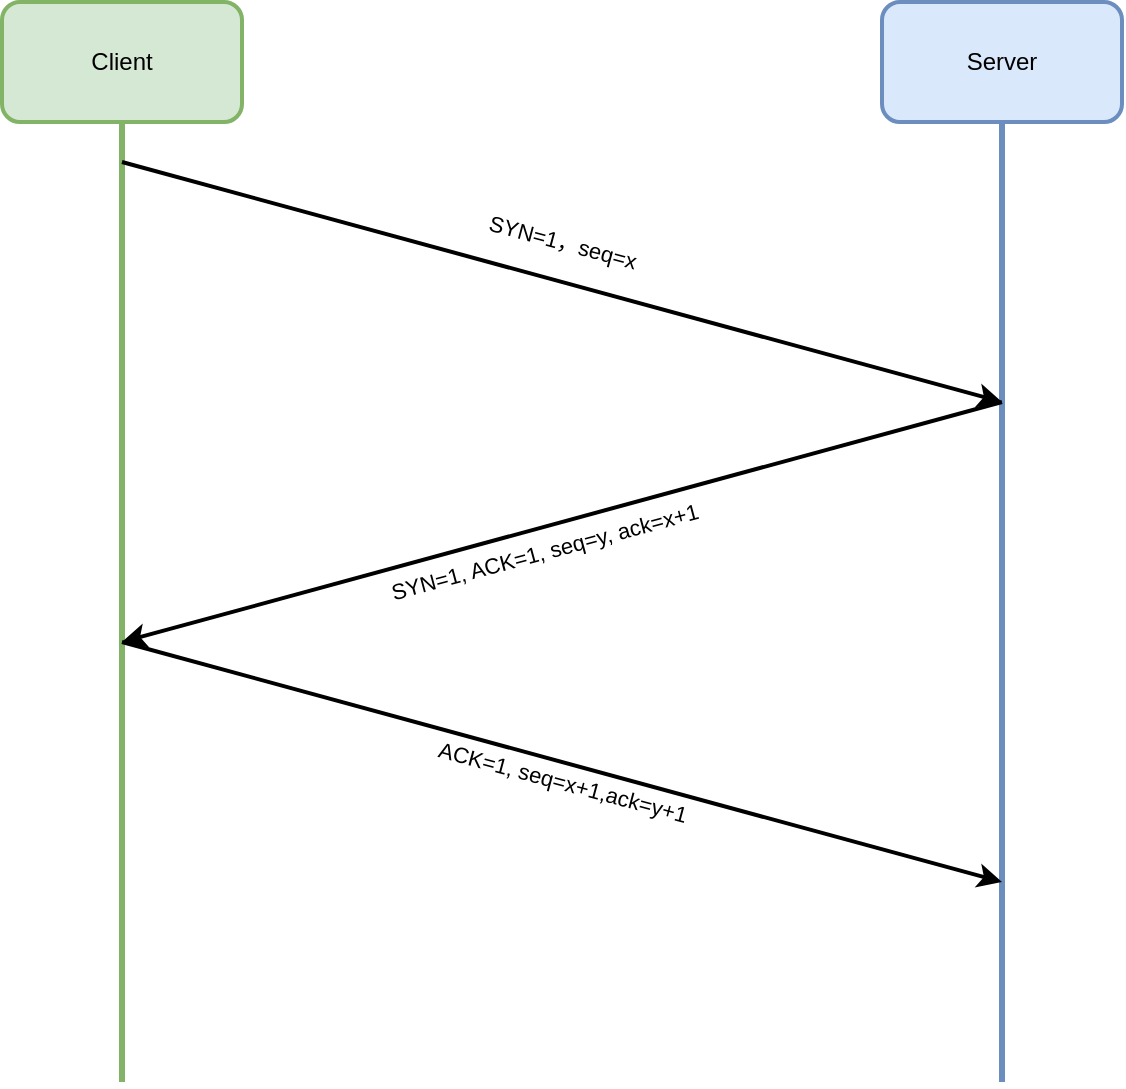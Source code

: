 <mxfile version="14.3.0" type="device" pages="3"><diagram id="fNsVW9p-7cJQ__Y8S0yf" name="TCP3次握手"><mxGraphModel dx="530" dy="593" grid="1" gridSize="10" guides="1" tooltips="1" connect="1" arrows="1" fold="1" page="1" pageScale="1" pageWidth="827" pageHeight="1169" math="0" shadow="0"><root><mxCell id="0"/><mxCell id="1" parent="0"/><mxCell id="cJDcOloGkj9Hld-pkx34-11" value="" style="group" parent="1" vertex="1" connectable="0"><mxGeometry x="120" y="160" width="120" height="540" as="geometry"/></mxCell><mxCell id="cJDcOloGkj9Hld-pkx34-9" value="Client" style="rounded=1;whiteSpace=wrap;html=1;strokeWidth=2;fillColor=#d5e8d4;strokeColor=#82b366;" parent="cJDcOloGkj9Hld-pkx34-11" vertex="1"><mxGeometry width="120" height="60" as="geometry"/></mxCell><mxCell id="cJDcOloGkj9Hld-pkx34-10" value="" style="endArrow=none;html=1;entryX=0.5;entryY=1;entryDx=0;entryDy=0;fillColor=#d5e8d4;strokeColor=#82b366;strokeWidth=3;" parent="cJDcOloGkj9Hld-pkx34-11" target="cJDcOloGkj9Hld-pkx34-9" edge="1"><mxGeometry width="50" height="50" relative="1" as="geometry"><mxPoint x="60" y="540" as="sourcePoint"/><mxPoint x="50" y="120" as="targetPoint"/></mxGeometry></mxCell><mxCell id="cJDcOloGkj9Hld-pkx34-12" value="" style="group" parent="1" vertex="1" connectable="0"><mxGeometry x="560" y="160" width="120" height="540" as="geometry"/></mxCell><mxCell id="cJDcOloGkj9Hld-pkx34-13" value="Server" style="rounded=1;whiteSpace=wrap;html=1;strokeWidth=2;fillColor=#dae8fc;strokeColor=#6c8ebf;" parent="cJDcOloGkj9Hld-pkx34-12" vertex="1"><mxGeometry width="120" height="60" as="geometry"/></mxCell><mxCell id="cJDcOloGkj9Hld-pkx34-14" value="" style="endArrow=none;html=1;entryX=0.5;entryY=1;entryDx=0;entryDy=0;fillColor=#dae8fc;strokeColor=#6c8ebf;strokeWidth=3;" parent="cJDcOloGkj9Hld-pkx34-12" target="cJDcOloGkj9Hld-pkx34-13" edge="1"><mxGeometry width="50" height="50" relative="1" as="geometry"><mxPoint x="60" y="540" as="sourcePoint"/><mxPoint x="50" y="120" as="targetPoint"/></mxGeometry></mxCell><mxCell id="cJDcOloGkj9Hld-pkx34-15" value="" style="endArrow=classic;html=1;strokeWidth=2;" parent="1" edge="1"><mxGeometry relative="1" as="geometry"><mxPoint x="180" y="240" as="sourcePoint"/><mxPoint x="620" y="360" as="targetPoint"/></mxGeometry></mxCell><mxCell id="cJDcOloGkj9Hld-pkx34-16" value="SYN=1，seq=x" style="edgeLabel;resizable=0;html=1;align=center;verticalAlign=middle;rotation=15;" parent="cJDcOloGkj9Hld-pkx34-15" connectable="0" vertex="1"><mxGeometry relative="1" as="geometry"><mxPoint y="-20.01" as="offset"/></mxGeometry></mxCell><mxCell id="cJDcOloGkj9Hld-pkx34-17" value="" style="endArrow=classic;html=1;strokeWidth=2;" parent="1" edge="1"><mxGeometry relative="1" as="geometry"><mxPoint x="620" y="360" as="sourcePoint"/><mxPoint x="180" y="480" as="targetPoint"/></mxGeometry></mxCell><mxCell id="cJDcOloGkj9Hld-pkx34-18" value="SYN=1, ACK=1, seq=y, ack=x+1" style="edgeLabel;resizable=0;html=1;align=center;verticalAlign=middle;rotation=-15;" parent="cJDcOloGkj9Hld-pkx34-17" connectable="0" vertex="1"><mxGeometry relative="1" as="geometry"><mxPoint x="-9.51" y="14.97" as="offset"/></mxGeometry></mxCell><mxCell id="cJDcOloGkj9Hld-pkx34-19" value="" style="endArrow=classic;html=1;strokeWidth=2;" parent="1" edge="1"><mxGeometry relative="1" as="geometry"><mxPoint x="180" y="480" as="sourcePoint"/><mxPoint x="620" y="600" as="targetPoint"/></mxGeometry></mxCell><mxCell id="cJDcOloGkj9Hld-pkx34-20" value="ACK=1, seq=x+1,ack=y+1" style="edgeLabel;resizable=0;html=1;align=center;verticalAlign=middle;rotation=15;" parent="cJDcOloGkj9Hld-pkx34-19" connectable="0" vertex="1"><mxGeometry relative="1" as="geometry"><mxPoint x="0.03" y="10.01" as="offset"/></mxGeometry></mxCell></root></mxGraphModel></diagram><diagram id="La45YzpvDMBM0ILIiblf" name="TCP4次挥手"><mxGraphModel dx="1186" dy="817" grid="1" gridSize="10" guides="1" tooltips="1" connect="1" arrows="1" fold="1" page="1" pageScale="1" pageWidth="827" pageHeight="1169" math="0" shadow="0"><root><mxCell id="5d3jXMtufjFZuGEL9dXk-0"/><mxCell id="5d3jXMtufjFZuGEL9dXk-1" parent="5d3jXMtufjFZuGEL9dXk-0"/><mxCell id="j-47i0FZj-eDfm54PrGm-0" value="" style="group" vertex="1" connectable="0" parent="5d3jXMtufjFZuGEL9dXk-1"><mxGeometry x="120" y="160" width="120" height="540" as="geometry"/></mxCell><mxCell id="j-47i0FZj-eDfm54PrGm-1" value="Client" style="rounded=1;whiteSpace=wrap;html=1;strokeWidth=2;fillColor=#d5e8d4;strokeColor=#82b366;" vertex="1" parent="j-47i0FZj-eDfm54PrGm-0"><mxGeometry width="120" height="60" as="geometry"/></mxCell><mxCell id="j-47i0FZj-eDfm54PrGm-2" value="" style="endArrow=none;html=1;entryX=0.5;entryY=1;entryDx=0;entryDy=0;fillColor=#d5e8d4;strokeColor=#82b366;strokeWidth=3;" edge="1" parent="j-47i0FZj-eDfm54PrGm-0" target="j-47i0FZj-eDfm54PrGm-1"><mxGeometry width="50" height="50" relative="1" as="geometry"><mxPoint x="60" y="540" as="sourcePoint"/><mxPoint x="50" y="120" as="targetPoint"/></mxGeometry></mxCell><mxCell id="j-47i0FZj-eDfm54PrGm-3" value="" style="group" vertex="1" connectable="0" parent="5d3jXMtufjFZuGEL9dXk-1"><mxGeometry x="560" y="160" width="120" height="540" as="geometry"/></mxCell><mxCell id="j-47i0FZj-eDfm54PrGm-4" value="Server" style="rounded=1;whiteSpace=wrap;html=1;strokeWidth=2;fillColor=#dae8fc;strokeColor=#6c8ebf;" vertex="1" parent="j-47i0FZj-eDfm54PrGm-3"><mxGeometry width="120" height="60" as="geometry"/></mxCell><mxCell id="j-47i0FZj-eDfm54PrGm-5" value="" style="endArrow=none;html=1;entryX=0.5;entryY=1;entryDx=0;entryDy=0;fillColor=#dae8fc;strokeColor=#6c8ebf;strokeWidth=3;" edge="1" parent="j-47i0FZj-eDfm54PrGm-3" target="j-47i0FZj-eDfm54PrGm-4"><mxGeometry width="50" height="50" relative="1" as="geometry"><mxPoint x="60" y="540" as="sourcePoint"/><mxPoint x="50" y="120" as="targetPoint"/></mxGeometry></mxCell><mxCell id="j-47i0FZj-eDfm54PrGm-6" value="" style="endArrow=classic;html=1;strokeWidth=2;" edge="1" parent="5d3jXMtufjFZuGEL9dXk-1"><mxGeometry relative="1" as="geometry"><mxPoint x="180" y="240" as="sourcePoint"/><mxPoint x="620" y="360" as="targetPoint"/></mxGeometry></mxCell><mxCell id="j-47i0FZj-eDfm54PrGm-7" value="FIN=1，seq=u" style="edgeLabel;resizable=0;html=1;align=center;verticalAlign=middle;rotation=15;" connectable="0" vertex="1" parent="j-47i0FZj-eDfm54PrGm-6"><mxGeometry relative="1" as="geometry"><mxPoint y="-20.01" as="offset"/></mxGeometry></mxCell><mxCell id="j-47i0FZj-eDfm54PrGm-8" value="" style="endArrow=classic;html=1;strokeWidth=2;" edge="1" parent="5d3jXMtufjFZuGEL9dXk-1"><mxGeometry relative="1" as="geometry"><mxPoint x="620" y="360" as="sourcePoint"/><mxPoint x="180" y="480" as="targetPoint"/></mxGeometry></mxCell><mxCell id="j-47i0FZj-eDfm54PrGm-9" value="ACK=1, seq=v, ack=u+1" style="edgeLabel;resizable=0;html=1;align=center;verticalAlign=middle;rotation=-15;" connectable="0" vertex="1" parent="j-47i0FZj-eDfm54PrGm-8"><mxGeometry relative="1" as="geometry"><mxPoint x="-9.51" y="14.97" as="offset"/></mxGeometry></mxCell><mxCell id="j-47i0FZj-eDfm54PrGm-10" value="" style="endArrow=classic;html=1;strokeWidth=2;" edge="1" parent="5d3jXMtufjFZuGEL9dXk-1"><mxGeometry relative="1" as="geometry"><mxPoint x="180" y="570" as="sourcePoint"/><mxPoint x="620" y="690" as="targetPoint"/></mxGeometry></mxCell><mxCell id="j-47i0FZj-eDfm54PrGm-11" value="ACK=1, seq=u+1,ack=w+1" style="edgeLabel;resizable=0;html=1;align=center;verticalAlign=middle;rotation=15;" connectable="0" vertex="1" parent="j-47i0FZj-eDfm54PrGm-10"><mxGeometry relative="1" as="geometry"><mxPoint x="0.03" y="10.01" as="offset"/></mxGeometry></mxCell><mxCell id="j-47i0FZj-eDfm54PrGm-12" value="" style="endArrow=classic;html=1;strokeWidth=2;" edge="1" parent="5d3jXMtufjFZuGEL9dXk-1"><mxGeometry relative="1" as="geometry"><mxPoint x="620" y="450" as="sourcePoint"/><mxPoint x="180" y="570" as="targetPoint"/></mxGeometry></mxCell><mxCell id="j-47i0FZj-eDfm54PrGm-13" value="FIN=1, seq=w, ack=u+1" style="edgeLabel;resizable=0;html=1;align=center;verticalAlign=middle;rotation=-15;" connectable="0" vertex="1" parent="j-47i0FZj-eDfm54PrGm-12"><mxGeometry relative="1" as="geometry"><mxPoint x="-9.51" y="14.97" as="offset"/></mxGeometry></mxCell></root></mxGraphModel></diagram><diagram id="UCXqv-_lzGqOlRdLCjKV" name="网络数据包"><mxGraphModel dx="1186" dy="822" grid="1" gridSize="10" guides="1" tooltips="1" connect="1" arrows="1" fold="1" page="1" pageScale="1" pageWidth="827" pageHeight="1169" math="0" shadow="0"><root><mxCell id="D3LAXjkf51V98yUPgdUi-0"/><mxCell id="D3LAXjkf51V98yUPgdUi-1" parent="D3LAXjkf51V98yUPgdUi-0"/><mxCell id="D3LAXjkf51V98yUPgdUi-2" value="应用数据" style="rounded=0;whiteSpace=wrap;html=1;fontStyle=1;fontSize=17;fillColor=#d5e8d4;strokeColor=#82b366;strokeWidth=2;" vertex="1" parent="D3LAXjkf51V98yUPgdUi-1"><mxGeometry x="360" y="120" width="120" height="60" as="geometry"/></mxCell><mxCell id="D3LAXjkf51V98yUPgdUi-7" value="" style="group" vertex="1" connectable="0" parent="D3LAXjkf51V98yUPgdUi-1"><mxGeometry x="310" y="220" width="170" height="60" as="geometry"/></mxCell><mxCell id="D3LAXjkf51V98yUPgdUi-3" value="应用数据" style="rounded=0;whiteSpace=wrap;html=1;fontStyle=1;fontSize=17;fillColor=#d5e8d4;strokeColor=#82b366;strokeWidth=2;" vertex="1" parent="D3LAXjkf51V98yUPgdUi-7"><mxGeometry x="50" width="120" height="60" as="geometry"/></mxCell><mxCell id="D3LAXjkf51V98yUPgdUi-6" value="HTTP&lt;br&gt;首部" style="rounded=0;whiteSpace=wrap;html=1;fontSize=17;fillColor=#d5e8d4;strokeColor=#82b366;strokeWidth=2;" vertex="1" parent="D3LAXjkf51V98yUPgdUi-7"><mxGeometry width="50" height="60" as="geometry"/></mxCell><mxCell id="D3LAXjkf51V98yUPgdUi-20" value="" style="group" vertex="1" connectable="0" parent="D3LAXjkf51V98yUPgdUi-1"><mxGeometry x="210" y="420" width="270" height="60" as="geometry"/></mxCell><mxCell id="D3LAXjkf51V98yUPgdUi-15" value="" style="group" vertex="1" connectable="0" parent="D3LAXjkf51V98yUPgdUi-20"><mxGeometry x="100" width="170" height="60" as="geometry"/></mxCell><mxCell id="D3LAXjkf51V98yUPgdUi-16" value="应用数据" style="rounded=0;whiteSpace=wrap;html=1;fontStyle=1;fontSize=17;fillColor=#d5e8d4;strokeColor=#82b366;strokeWidth=2;" vertex="1" parent="D3LAXjkf51V98yUPgdUi-15"><mxGeometry x="50" width="120" height="60" as="geometry"/></mxCell><mxCell id="D3LAXjkf51V98yUPgdUi-17" value="HTTP&lt;br&gt;首部" style="rounded=0;whiteSpace=wrap;html=1;fontSize=17;fillColor=#d5e8d4;strokeColor=#82b366;strokeWidth=2;" vertex="1" parent="D3LAXjkf51V98yUPgdUi-15"><mxGeometry width="50" height="60" as="geometry"/></mxCell><mxCell id="D3LAXjkf51V98yUPgdUi-18" value="TCP&lt;br&gt;首部" style="rounded=0;whiteSpace=wrap;html=1;fontSize=17;fillColor=#d5e8d4;strokeColor=#82b366;strokeWidth=2;" vertex="1" parent="D3LAXjkf51V98yUPgdUi-20"><mxGeometry x="50" width="50" height="60" as="geometry"/></mxCell><mxCell id="D3LAXjkf51V98yUPgdUi-19" value="IP&lt;br&gt;首部" style="rounded=0;whiteSpace=wrap;html=1;fontSize=17;fillColor=#d5e8d4;strokeColor=#82b366;strokeWidth=2;" vertex="1" parent="D3LAXjkf51V98yUPgdUi-20"><mxGeometry width="50" height="60" as="geometry"/></mxCell><mxCell id="D3LAXjkf51V98yUPgdUi-21" value="" style="group" vertex="1" connectable="0" parent="D3LAXjkf51V98yUPgdUi-1"><mxGeometry x="260" y="320" width="220" height="60" as="geometry"/></mxCell><mxCell id="D3LAXjkf51V98yUPgdUi-11" value="" style="group" vertex="1" connectable="0" parent="D3LAXjkf51V98yUPgdUi-21"><mxGeometry x="50" width="170" height="60" as="geometry"/></mxCell><mxCell id="D3LAXjkf51V98yUPgdUi-12" value="应用数据" style="rounded=0;whiteSpace=wrap;html=1;fontStyle=1;fontSize=17;fillColor=#d5e8d4;strokeColor=#82b366;strokeWidth=2;" vertex="1" parent="D3LAXjkf51V98yUPgdUi-11"><mxGeometry x="50" width="120" height="60" as="geometry"/></mxCell><mxCell id="D3LAXjkf51V98yUPgdUi-13" value="HTTP&lt;br&gt;首部" style="rounded=0;whiteSpace=wrap;html=1;fontSize=17;fillColor=#d5e8d4;strokeColor=#82b366;strokeWidth=2;" vertex="1" parent="D3LAXjkf51V98yUPgdUi-11"><mxGeometry width="50" height="60" as="geometry"/></mxCell><mxCell id="D3LAXjkf51V98yUPgdUi-14" value="TCP&lt;br&gt;首部" style="rounded=0;whiteSpace=wrap;html=1;fontSize=17;fillColor=#d5e8d4;strokeColor=#82b366;strokeWidth=2;" vertex="1" parent="D3LAXjkf51V98yUPgdUi-21"><mxGeometry width="50" height="60" as="geometry"/></mxCell><mxCell id="D3LAXjkf51V98yUPgdUi-29" value="" style="group" vertex="1" connectable="0" parent="D3LAXjkf51V98yUPgdUi-1"><mxGeometry x="160" y="520" width="320" height="60" as="geometry"/></mxCell><mxCell id="D3LAXjkf51V98yUPgdUi-22" value="" style="group" vertex="1" connectable="0" parent="D3LAXjkf51V98yUPgdUi-29"><mxGeometry x="50" width="270" height="60" as="geometry"/></mxCell><mxCell id="D3LAXjkf51V98yUPgdUi-23" value="" style="group" vertex="1" connectable="0" parent="D3LAXjkf51V98yUPgdUi-22"><mxGeometry x="100" width="170" height="60" as="geometry"/></mxCell><mxCell id="D3LAXjkf51V98yUPgdUi-24" value="应用数据" style="rounded=0;whiteSpace=wrap;html=1;fontStyle=1;fontSize=17;fillColor=#d5e8d4;strokeColor=#82b366;strokeWidth=2;" vertex="1" parent="D3LAXjkf51V98yUPgdUi-23"><mxGeometry x="50" width="120" height="60" as="geometry"/></mxCell><mxCell id="D3LAXjkf51V98yUPgdUi-25" value="HTTP&lt;br&gt;首部" style="rounded=0;whiteSpace=wrap;html=1;fontSize=17;fillColor=#d5e8d4;strokeColor=#82b366;strokeWidth=2;" vertex="1" parent="D3LAXjkf51V98yUPgdUi-23"><mxGeometry width="50" height="60" as="geometry"/></mxCell><mxCell id="D3LAXjkf51V98yUPgdUi-26" value="TCP&lt;br&gt;首部" style="rounded=0;whiteSpace=wrap;html=1;fontSize=17;fillColor=#d5e8d4;strokeColor=#82b366;strokeWidth=2;" vertex="1" parent="D3LAXjkf51V98yUPgdUi-22"><mxGeometry x="50" width="50" height="60" as="geometry"/></mxCell><mxCell id="D3LAXjkf51V98yUPgdUi-27" value="IP&lt;br&gt;首部" style="rounded=0;whiteSpace=wrap;html=1;fontSize=17;fillColor=#d5e8d4;strokeColor=#82b366;strokeWidth=2;" vertex="1" parent="D3LAXjkf51V98yUPgdUi-22"><mxGeometry width="50" height="60" as="geometry"/></mxCell><mxCell id="D3LAXjkf51V98yUPgdUi-28" value="以太网&lt;br&gt;首部" style="rounded=0;whiteSpace=wrap;html=1;fontSize=17;fillColor=#d5e8d4;strokeColor=#82b366;strokeWidth=2;" vertex="1" parent="D3LAXjkf51V98yUPgdUi-29"><mxGeometry x="-10" width="60" height="60" as="geometry"/></mxCell><mxCell id="D3LAXjkf51V98yUPgdUi-30" value="CRC" style="rounded=0;whiteSpace=wrap;html=1;fontSize=17;fillColor=#d5e8d4;strokeColor=#82b366;strokeWidth=2;" vertex="1" parent="D3LAXjkf51V98yUPgdUi-1"><mxGeometry x="480" y="520" width="50" height="60" as="geometry"/></mxCell><mxCell id="D3LAXjkf51V98yUPgdUi-31" value="应用层" style="rounded=0;whiteSpace=wrap;html=1;strokeWidth=2;fontSize=17;fillColor=#dae8fc;strokeColor=#6c8ebf;" vertex="1" parent="D3LAXjkf51V98yUPgdUi-1"><mxGeometry x="645" y="180" width="120" height="60" as="geometry"/></mxCell><mxCell id="D3LAXjkf51V98yUPgdUi-32" value="传输层" style="rounded=0;whiteSpace=wrap;html=1;strokeWidth=2;fontSize=17;fillColor=#dae8fc;strokeColor=#6c8ebf;" vertex="1" parent="D3LAXjkf51V98yUPgdUi-1"><mxGeometry x="645" y="320" width="120" height="60" as="geometry"/></mxCell><mxCell id="D3LAXjkf51V98yUPgdUi-33" value="网络层" style="rounded=0;whiteSpace=wrap;html=1;strokeWidth=2;fontSize=17;fillColor=#dae8fc;strokeColor=#6c8ebf;" vertex="1" parent="D3LAXjkf51V98yUPgdUi-1"><mxGeometry x="645" y="420" width="120" height="60" as="geometry"/></mxCell><mxCell id="D3LAXjkf51V98yUPgdUi-34" value="链路层" style="rounded=0;whiteSpace=wrap;html=1;strokeWidth=2;fontSize=17;fillColor=#dae8fc;strokeColor=#6c8ebf;" vertex="1" parent="D3LAXjkf51V98yUPgdUi-1"><mxGeometry x="645" y="520" width="120" height="60" as="geometry"/></mxCell><mxCell id="D3LAXjkf51V98yUPgdUi-35" value="14" style="text;html=1;align=center;verticalAlign=middle;resizable=0;points=[];autosize=1;fontSize=17;" vertex="1" parent="D3LAXjkf51V98yUPgdUi-1"><mxGeometry x="160" y="585" width="30" height="30" as="geometry"/></mxCell><mxCell id="D3LAXjkf51V98yUPgdUi-36" value="20" style="text;html=1;align=center;verticalAlign=middle;resizable=0;points=[];autosize=1;fontSize=17;" vertex="1" parent="D3LAXjkf51V98yUPgdUi-1"><mxGeometry x="220" y="585" width="30" height="30" as="geometry"/></mxCell><mxCell id="D3LAXjkf51V98yUPgdUi-37" value="20" style="text;html=1;align=center;verticalAlign=middle;resizable=0;points=[];autosize=1;fontSize=17;" vertex="1" parent="D3LAXjkf51V98yUPgdUi-1"><mxGeometry x="270" y="585" width="30" height="30" as="geometry"/></mxCell><mxCell id="D3LAXjkf51V98yUPgdUi-39" value="" style="endArrow=classic;html=1;fontSize=17;fontColor=#007FFF;strokeWidth=3;exitX=1;exitY=1;exitDx=0;exitDy=0;entryX=1;entryY=0;entryDx=0;entryDy=0;" edge="1" parent="D3LAXjkf51V98yUPgdUi-1" source="D3LAXjkf51V98yUPgdUi-2" target="D3LAXjkf51V98yUPgdUi-3"><mxGeometry width="50" height="50" relative="1" as="geometry"><mxPoint x="480" y="182" as="sourcePoint"/><mxPoint x="480" y="217" as="targetPoint"/></mxGeometry></mxCell><mxCell id="D3LAXjkf51V98yUPgdUi-40" value="" style="endArrow=classic;html=1;fontSize=17;fontColor=#007FFF;strokeWidth=3;exitX=1;exitY=1;exitDx=0;exitDy=0;entryX=1;entryY=0;entryDx=0;entryDy=0;" edge="1" parent="D3LAXjkf51V98yUPgdUi-1" source="D3LAXjkf51V98yUPgdUi-3" target="D3LAXjkf51V98yUPgdUi-12"><mxGeometry width="50" height="50" relative="1" as="geometry"><mxPoint x="490" y="208" as="sourcePoint"/><mxPoint x="490" y="243" as="targetPoint"/></mxGeometry></mxCell><mxCell id="D3LAXjkf51V98yUPgdUi-41" value="" style="endArrow=classic;html=1;fontSize=17;fontColor=#007FFF;strokeWidth=3;exitX=1;exitY=1;exitDx=0;exitDy=0;entryX=1;entryY=0;entryDx=0;entryDy=0;" edge="1" parent="D3LAXjkf51V98yUPgdUi-1" source="D3LAXjkf51V98yUPgdUi-12" target="D3LAXjkf51V98yUPgdUi-16"><mxGeometry width="50" height="50" relative="1" as="geometry"><mxPoint x="490" y="290" as="sourcePoint"/><mxPoint x="490" y="330" as="targetPoint"/></mxGeometry></mxCell><mxCell id="D3LAXjkf51V98yUPgdUi-42" value="" style="endArrow=classic;html=1;fontSize=17;fontColor=#007FFF;strokeWidth=3;exitX=1;exitY=1;exitDx=0;exitDy=0;entryX=0;entryY=0;entryDx=0;entryDy=0;" edge="1" parent="D3LAXjkf51V98yUPgdUi-1" source="D3LAXjkf51V98yUPgdUi-16" target="D3LAXjkf51V98yUPgdUi-30"><mxGeometry width="50" height="50" relative="1" as="geometry"><mxPoint x="500" y="300" as="sourcePoint"/><mxPoint x="500" y="340" as="targetPoint"/></mxGeometry></mxCell><mxCell id="D3LAXjkf51V98yUPgdUi-43" value="" style="endArrow=classic;html=1;fontSize=17;fontColor=#007FFF;strokeWidth=3;exitX=0;exitY=1;exitDx=0;exitDy=0;entryX=0;entryY=0;entryDx=0;entryDy=0;" edge="1" parent="D3LAXjkf51V98yUPgdUi-1" source="D3LAXjkf51V98yUPgdUi-2" target="D3LAXjkf51V98yUPgdUi-3"><mxGeometry width="50" height="50" relative="1" as="geometry"><mxPoint x="510" y="310" as="sourcePoint"/><mxPoint x="510" y="350" as="targetPoint"/></mxGeometry></mxCell><mxCell id="D3LAXjkf51V98yUPgdUi-44" value="" style="endArrow=classic;html=1;fontSize=17;fontColor=#007FFF;strokeWidth=3;exitX=0;exitY=1;exitDx=0;exitDy=0;entryX=0;entryY=0;entryDx=0;entryDy=0;" edge="1" parent="D3LAXjkf51V98yUPgdUi-1" source="D3LAXjkf51V98yUPgdUi-6" target="D3LAXjkf51V98yUPgdUi-13"><mxGeometry width="50" height="50" relative="1" as="geometry"><mxPoint x="520" y="320" as="sourcePoint"/><mxPoint x="520" y="360" as="targetPoint"/></mxGeometry></mxCell><mxCell id="D3LAXjkf51V98yUPgdUi-45" value="" style="endArrow=classic;html=1;fontSize=17;fontColor=#007FFF;strokeWidth=3;exitX=0;exitY=1;exitDx=0;exitDy=0;entryX=0;entryY=0;entryDx=0;entryDy=0;" edge="1" parent="D3LAXjkf51V98yUPgdUi-1" source="D3LAXjkf51V98yUPgdUi-14" target="D3LAXjkf51V98yUPgdUi-18"><mxGeometry width="50" height="50" relative="1" as="geometry"><mxPoint x="530" y="330" as="sourcePoint"/><mxPoint x="530" y="370" as="targetPoint"/></mxGeometry></mxCell><mxCell id="D3LAXjkf51V98yUPgdUi-46" value="" style="endArrow=classic;html=1;fontSize=17;fontColor=#007FFF;strokeWidth=3;exitX=0;exitY=1;exitDx=0;exitDy=0;entryX=1;entryY=0;entryDx=0;entryDy=0;" edge="1" parent="D3LAXjkf51V98yUPgdUi-1" source="D3LAXjkf51V98yUPgdUi-19" target="D3LAXjkf51V98yUPgdUi-28"><mxGeometry width="50" height="50" relative="1" as="geometry"><mxPoint x="540" y="340" as="sourcePoint"/><mxPoint x="540" y="380" as="targetPoint"/></mxGeometry></mxCell><mxCell id="D3LAXjkf51V98yUPgdUi-47" value="4" style="text;html=1;align=center;verticalAlign=middle;resizable=0;points=[];autosize=1;fontSize=17;" vertex="1" parent="D3LAXjkf51V98yUPgdUi-1"><mxGeometry x="495" y="585" width="20" height="30" as="geometry"/></mxCell><mxCell id="D3LAXjkf51V98yUPgdUi-48" value="&lt;span style=&quot;background-color: rgb(248 , 249 , 250)&quot;&gt;以太网帧：45~1500字节&lt;/span&gt;" style="endArrow=classic;startArrow=classic;html=1;strokeWidth=1;fontSize=17;fontColor=#007FFF;entryX=1;entryY=1;entryDx=0;entryDy=0;exitX=0;exitY=1;exitDx=0;exitDy=0;rounded=0;dashed=1;" edge="1" parent="D3LAXjkf51V98yUPgdUi-1" source="D3LAXjkf51V98yUPgdUi-28" target="D3LAXjkf51V98yUPgdUi-30"><mxGeometry width="50" height="50" relative="1" as="geometry"><mxPoint x="480" y="700" as="sourcePoint"/><mxPoint x="530" y="650" as="targetPoint"/><Array as="points"><mxPoint x="150" y="640"/><mxPoint x="530" y="640"/></Array></mxGeometry></mxCell></root></mxGraphModel></diagram></mxfile>